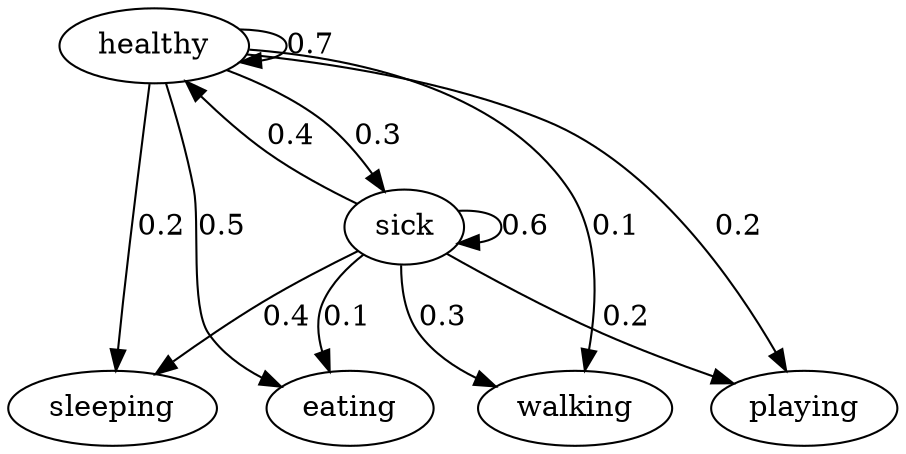 digraph  {
healthy;
sick;
sleeping;
eating;
walking;
playing;
healthy -> healthy  [key=0, label="0.7", weight="0.7"];
healthy -> sick  [key=0, label="0.3", weight="0.3"];
healthy -> sleeping  [key=0, label="0.2", weight="0.2"];
healthy -> eating  [key=0, label="0.5", weight="0.5"];
healthy -> walking  [key=0, label="0.1", weight="0.1"];
healthy -> playing  [key=0, label="0.2", weight="0.2"];
sick -> healthy  [key=0, label="0.4", weight="0.4"];
sick -> sick  [key=0, label="0.6", weight="0.6"];
sick -> sleeping  [key=0, label="0.4", weight="0.4"];
sick -> eating  [key=0, label="0.1", weight="0.1"];
sick -> walking  [key=0, label="0.3", weight="0.3"];
sick -> playing  [key=0, label="0.2", weight="0.2"];
}
